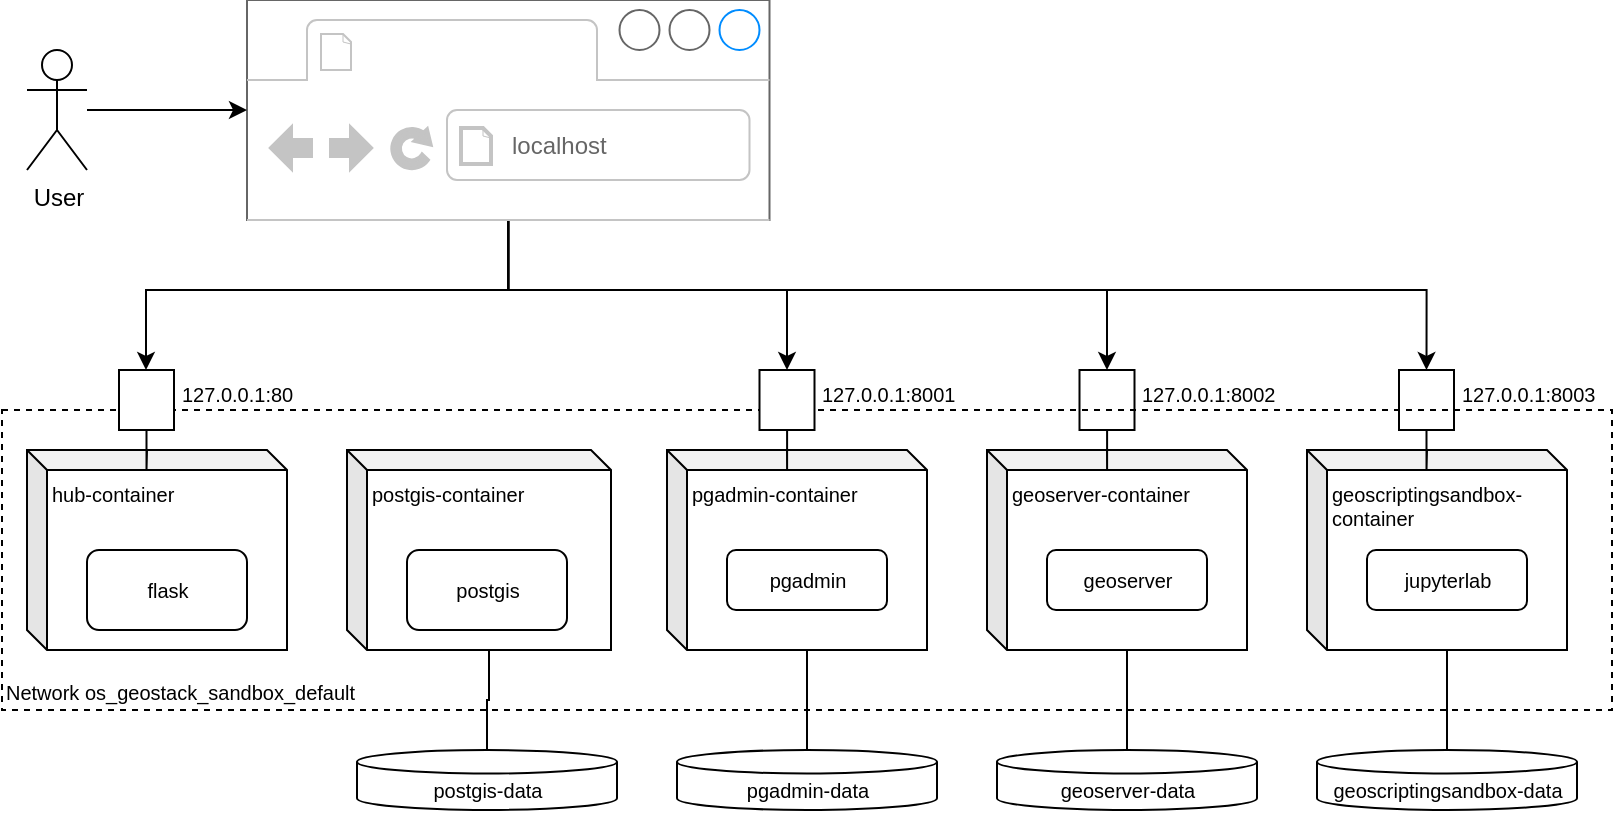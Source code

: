 <mxfile version="17.1.1" type="device"><diagram id="VYSHJCvByvjmSlqachhI" name="Page-1"><mxGraphModel dx="1298" dy="750" grid="1" gridSize="10" guides="1" tooltips="1" connect="1" arrows="1" fold="1" page="1" pageScale="1" pageWidth="1169" pageHeight="827" math="0" shadow="0"><root><mxCell id="0"/><mxCell id="1" parent="0"/><mxCell id="mdrCvq0ZYz5mqA8l1cCE-103" value="" style="group" vertex="1" connectable="0" parent="1"><mxGeometry x="40" y="40" width="805" height="405" as="geometry"/></mxCell><mxCell id="mdrCvq0ZYz5mqA8l1cCE-18" value="postgis-container" style="shape=cube;whiteSpace=wrap;boundedLbl=1;backgroundOutline=1;darkOpacity=0.05;darkOpacity2=0.1;size=10;align=left;html=1;verticalAlign=top;fontSize=10;" vertex="1" parent="mdrCvq0ZYz5mqA8l1cCE-103"><mxGeometry x="172.5" y="225" width="132" height="100" as="geometry"/></mxCell><mxCell id="mdrCvq0ZYz5mqA8l1cCE-19" value="pgadmin-container" style="shape=cube;whiteSpace=wrap;boundedLbl=1;backgroundOutline=1;darkOpacity=0.05;darkOpacity2=0.1;size=10;align=left;html=1;verticalAlign=top;fontSize=10;" vertex="1" parent="mdrCvq0ZYz5mqA8l1cCE-103"><mxGeometry x="332.5" y="225" width="130" height="100" as="geometry"/></mxCell><mxCell id="mdrCvq0ZYz5mqA8l1cCE-20" value="pgadmin" style="rounded=1;whiteSpace=wrap;html=1;fontSize=10;" vertex="1" parent="mdrCvq0ZYz5mqA8l1cCE-103"><mxGeometry x="362.5" y="275" width="80" height="30" as="geometry"/></mxCell><mxCell id="mdrCvq0ZYz5mqA8l1cCE-21" value="geoserver-container" style="shape=cube;whiteSpace=wrap;boundedLbl=1;backgroundOutline=1;darkOpacity=0.05;darkOpacity2=0.1;size=10;align=left;html=1;verticalAlign=top;fontSize=10;" vertex="1" parent="mdrCvq0ZYz5mqA8l1cCE-103"><mxGeometry x="492.5" y="225" width="130" height="100" as="geometry"/></mxCell><mxCell id="mdrCvq0ZYz5mqA8l1cCE-22" value="geoserver" style="rounded=1;whiteSpace=wrap;html=1;fontSize=10;" vertex="1" parent="mdrCvq0ZYz5mqA8l1cCE-103"><mxGeometry x="522.5" y="275" width="80" height="30" as="geometry"/></mxCell><mxCell id="mdrCvq0ZYz5mqA8l1cCE-23" value="postgis" style="rounded=1;whiteSpace=wrap;html=1;fontSize=10;" vertex="1" parent="mdrCvq0ZYz5mqA8l1cCE-103"><mxGeometry x="202.5" y="275" width="80" height="40" as="geometry"/></mxCell><mxCell id="mdrCvq0ZYz5mqA8l1cCE-24" value="geoscriptingsandbox-container" style="shape=cube;whiteSpace=wrap;boundedLbl=1;backgroundOutline=1;darkOpacity=0.05;darkOpacity2=0.1;size=10;align=left;html=1;verticalAlign=top;fontSize=10;" vertex="1" parent="mdrCvq0ZYz5mqA8l1cCE-103"><mxGeometry x="652.5" y="225" width="130" height="100" as="geometry"/></mxCell><mxCell id="mdrCvq0ZYz5mqA8l1cCE-25" value="jupyterlab" style="rounded=1;whiteSpace=wrap;html=1;fontSize=10;" vertex="1" parent="mdrCvq0ZYz5mqA8l1cCE-103"><mxGeometry x="682.5" y="275" width="80" height="30" as="geometry"/></mxCell><mxCell id="mdrCvq0ZYz5mqA8l1cCE-26" value="hub-container" style="shape=cube;whiteSpace=wrap;boundedLbl=1;backgroundOutline=1;darkOpacity=0.05;darkOpacity2=0.1;size=10;align=left;html=1;verticalAlign=top;fontSize=10;" vertex="1" parent="mdrCvq0ZYz5mqA8l1cCE-103"><mxGeometry x="12.5" y="225" width="130" height="100" as="geometry"/></mxCell><mxCell id="mdrCvq0ZYz5mqA8l1cCE-27" value="flask" style="rounded=1;whiteSpace=wrap;html=1;fontSize=10;" vertex="1" parent="mdrCvq0ZYz5mqA8l1cCE-103"><mxGeometry x="42.5" y="275" width="80" height="40" as="geometry"/></mxCell><mxCell id="mdrCvq0ZYz5mqA8l1cCE-73" style="edgeStyle=orthogonalEdgeStyle;rounded=0;orthogonalLoop=1;jettySize=auto;html=1;entryX=0;entryY=0;entryDx=70;entryDy=100;entryPerimeter=0;fontSize=10;startArrow=none;startFill=0;endArrow=none;endFill=0;" edge="1" parent="mdrCvq0ZYz5mqA8l1cCE-103" source="mdrCvq0ZYz5mqA8l1cCE-30" target="mdrCvq0ZYz5mqA8l1cCE-24"><mxGeometry relative="1" as="geometry"/></mxCell><mxCell id="mdrCvq0ZYz5mqA8l1cCE-30" value="geoscriptingsandbox-data" style="shape=cylinder3;whiteSpace=wrap;html=1;boundedLbl=1;backgroundOutline=1;size=5.882;fontSize=10;" vertex="1" parent="mdrCvq0ZYz5mqA8l1cCE-103"><mxGeometry x="657.5" y="375" width="130" height="30" as="geometry"/></mxCell><mxCell id="mdrCvq0ZYz5mqA8l1cCE-72" style="edgeStyle=orthogonalEdgeStyle;rounded=0;orthogonalLoop=1;jettySize=auto;html=1;entryX=0;entryY=0;entryDx=70;entryDy=100;entryPerimeter=0;fontSize=10;startArrow=none;startFill=0;endArrow=none;endFill=0;" edge="1" parent="mdrCvq0ZYz5mqA8l1cCE-103" source="mdrCvq0ZYz5mqA8l1cCE-31" target="mdrCvq0ZYz5mqA8l1cCE-21"><mxGeometry relative="1" as="geometry"/></mxCell><mxCell id="mdrCvq0ZYz5mqA8l1cCE-31" value="geoserver-data" style="shape=cylinder3;whiteSpace=wrap;html=1;boundedLbl=1;backgroundOutline=1;size=5.882;fontSize=10;" vertex="1" parent="mdrCvq0ZYz5mqA8l1cCE-103"><mxGeometry x="497.5" y="375" width="130" height="30" as="geometry"/></mxCell><mxCell id="mdrCvq0ZYz5mqA8l1cCE-71" style="edgeStyle=orthogonalEdgeStyle;rounded=0;orthogonalLoop=1;jettySize=auto;html=1;entryX=0;entryY=0;entryDx=70;entryDy=100;entryPerimeter=0;fontSize=10;startArrow=none;startFill=0;endArrow=none;endFill=0;" edge="1" parent="mdrCvq0ZYz5mqA8l1cCE-103" source="mdrCvq0ZYz5mqA8l1cCE-32" target="mdrCvq0ZYz5mqA8l1cCE-19"><mxGeometry relative="1" as="geometry"/></mxCell><mxCell id="mdrCvq0ZYz5mqA8l1cCE-32" value="pgadmin-data" style="shape=cylinder3;whiteSpace=wrap;html=1;boundedLbl=1;backgroundOutline=1;size=5.882;fontSize=10;" vertex="1" parent="mdrCvq0ZYz5mqA8l1cCE-103"><mxGeometry x="337.5" y="375" width="130" height="30" as="geometry"/></mxCell><mxCell id="mdrCvq0ZYz5mqA8l1cCE-70" style="edgeStyle=orthogonalEdgeStyle;rounded=0;orthogonalLoop=1;jettySize=auto;html=1;entryX=0;entryY=0;entryDx=71;entryDy=100;entryPerimeter=0;fontSize=10;startArrow=none;startFill=0;endArrow=none;endFill=0;" edge="1" parent="mdrCvq0ZYz5mqA8l1cCE-103" source="mdrCvq0ZYz5mqA8l1cCE-33" target="mdrCvq0ZYz5mqA8l1cCE-18"><mxGeometry relative="1" as="geometry"/></mxCell><mxCell id="mdrCvq0ZYz5mqA8l1cCE-33" value="postgis-data" style="shape=cylinder3;whiteSpace=wrap;html=1;boundedLbl=1;backgroundOutline=1;size=5.882;fontSize=10;" vertex="1" parent="mdrCvq0ZYz5mqA8l1cCE-103"><mxGeometry x="177.5" y="375" width="130" height="30" as="geometry"/></mxCell><mxCell id="mdrCvq0ZYz5mqA8l1cCE-66" style="edgeStyle=orthogonalEdgeStyle;rounded=0;orthogonalLoop=1;jettySize=auto;html=1;entryX=0;entryY=0;entryDx=60;entryDy=0;entryPerimeter=0;fontSize=10;startArrow=none;startFill=0;endArrow=none;endFill=0;" edge="1" parent="mdrCvq0ZYz5mqA8l1cCE-103" source="mdrCvq0ZYz5mqA8l1cCE-38" target="mdrCvq0ZYz5mqA8l1cCE-24"><mxGeometry relative="1" as="geometry"/></mxCell><mxCell id="mdrCvq0ZYz5mqA8l1cCE-38" value="127.0.0.1:8003" style="fontStyle=0;labelPosition=right;verticalLabelPosition=middle;align=left;verticalAlign=top;spacingLeft=2;fontSize=10;html=1;" vertex="1" parent="mdrCvq0ZYz5mqA8l1cCE-103"><mxGeometry x="698.5" y="185" width="27.5" height="30" as="geometry"/></mxCell><mxCell id="mdrCvq0ZYz5mqA8l1cCE-65" style="edgeStyle=orthogonalEdgeStyle;rounded=0;orthogonalLoop=1;jettySize=auto;html=1;entryX=0;entryY=0;entryDx=60;entryDy=0;entryPerimeter=0;fontSize=10;startArrow=none;startFill=0;endArrow=none;endFill=0;" edge="1" parent="mdrCvq0ZYz5mqA8l1cCE-103" source="mdrCvq0ZYz5mqA8l1cCE-51" target="mdrCvq0ZYz5mqA8l1cCE-21"><mxGeometry relative="1" as="geometry"/></mxCell><mxCell id="mdrCvq0ZYz5mqA8l1cCE-51" value="127.0.0.1:8002" style="fontStyle=0;labelPosition=right;verticalLabelPosition=middle;align=left;verticalAlign=top;spacingLeft=2;fontSize=10;html=1;" vertex="1" parent="mdrCvq0ZYz5mqA8l1cCE-103"><mxGeometry x="538.75" y="185" width="27.5" height="30" as="geometry"/></mxCell><mxCell id="mdrCvq0ZYz5mqA8l1cCE-54" value="Network os_geostack_sandbox_default" style="rounded=0;whiteSpace=wrap;html=1;fontSize=10;fillColor=none;dashed=1;align=left;verticalAlign=bottom;" vertex="1" parent="mdrCvq0ZYz5mqA8l1cCE-103"><mxGeometry y="205" width="805" height="150" as="geometry"/></mxCell><mxCell id="mdrCvq0ZYz5mqA8l1cCE-62" style="edgeStyle=orthogonalEdgeStyle;rounded=0;orthogonalLoop=1;jettySize=auto;html=1;entryX=0;entryY=0;entryDx=60;entryDy=0;entryPerimeter=0;fontSize=10;startArrow=none;startFill=0;endArrow=none;endFill=0;" edge="1" parent="mdrCvq0ZYz5mqA8l1cCE-103" source="mdrCvq0ZYz5mqA8l1cCE-52" target="mdrCvq0ZYz5mqA8l1cCE-19"><mxGeometry relative="1" as="geometry"/></mxCell><mxCell id="mdrCvq0ZYz5mqA8l1cCE-52" value="127.0.0.1:8001" style="fontStyle=0;labelPosition=right;verticalLabelPosition=middle;align=left;verticalAlign=top;spacingLeft=2;fontSize=10;html=1;" vertex="1" parent="mdrCvq0ZYz5mqA8l1cCE-103"><mxGeometry x="378.75" y="185" width="27.5" height="30" as="geometry"/></mxCell><mxCell id="mdrCvq0ZYz5mqA8l1cCE-68" style="edgeStyle=orthogonalEdgeStyle;rounded=0;orthogonalLoop=1;jettySize=auto;html=1;entryX=0;entryY=0;entryDx=60;entryDy=0;entryPerimeter=0;fontSize=10;startArrow=none;startFill=0;endArrow=none;endFill=0;" edge="1" parent="mdrCvq0ZYz5mqA8l1cCE-103" source="mdrCvq0ZYz5mqA8l1cCE-67" target="mdrCvq0ZYz5mqA8l1cCE-26"><mxGeometry relative="1" as="geometry"/></mxCell><mxCell id="mdrCvq0ZYz5mqA8l1cCE-67" value="127.0.0.1:80" style="fontStyle=0;labelPosition=right;verticalLabelPosition=middle;align=left;verticalAlign=top;spacingLeft=2;fontSize=10;html=1;" vertex="1" parent="mdrCvq0ZYz5mqA8l1cCE-103"><mxGeometry x="58.5" y="185" width="27.5" height="30" as="geometry"/></mxCell><mxCell id="mdrCvq0ZYz5mqA8l1cCE-95" style="edgeStyle=orthogonalEdgeStyle;rounded=0;orthogonalLoop=1;jettySize=auto;html=1;entryX=0.5;entryY=0;entryDx=0;entryDy=0;fontSize=12;startArrow=none;startFill=0;endArrow=classic;endFill=1;" edge="1" parent="mdrCvq0ZYz5mqA8l1cCE-103" source="mdrCvq0ZYz5mqA8l1cCE-83" target="mdrCvq0ZYz5mqA8l1cCE-52"><mxGeometry relative="1" as="geometry"><Array as="points"><mxPoint x="253" y="145"/><mxPoint x="393" y="145"/></Array></mxGeometry></mxCell><mxCell id="mdrCvq0ZYz5mqA8l1cCE-97" style="edgeStyle=orthogonalEdgeStyle;rounded=0;orthogonalLoop=1;jettySize=auto;html=1;fontSize=12;startArrow=none;startFill=0;endArrow=classic;endFill=1;" edge="1" parent="mdrCvq0ZYz5mqA8l1cCE-103" source="mdrCvq0ZYz5mqA8l1cCE-83" target="mdrCvq0ZYz5mqA8l1cCE-67"><mxGeometry relative="1" as="geometry"><Array as="points"><mxPoint x="253" y="145"/><mxPoint x="72" y="145"/></Array></mxGeometry></mxCell><mxCell id="mdrCvq0ZYz5mqA8l1cCE-98" style="edgeStyle=orthogonalEdgeStyle;rounded=0;orthogonalLoop=1;jettySize=auto;html=1;entryX=0.5;entryY=0;entryDx=0;entryDy=0;fontSize=12;startArrow=none;startFill=0;endArrow=classic;endFill=1;" edge="1" parent="mdrCvq0ZYz5mqA8l1cCE-103" source="mdrCvq0ZYz5mqA8l1cCE-83" target="mdrCvq0ZYz5mqA8l1cCE-51"><mxGeometry relative="1" as="geometry"><Array as="points"><mxPoint x="253" y="145"/><mxPoint x="553" y="145"/></Array></mxGeometry></mxCell><mxCell id="mdrCvq0ZYz5mqA8l1cCE-99" style="edgeStyle=orthogonalEdgeStyle;rounded=0;orthogonalLoop=1;jettySize=auto;html=1;entryX=0.5;entryY=0;entryDx=0;entryDy=0;fontSize=12;startArrow=none;startFill=0;endArrow=classic;endFill=1;" edge="1" parent="mdrCvq0ZYz5mqA8l1cCE-103" source="mdrCvq0ZYz5mqA8l1cCE-83" target="mdrCvq0ZYz5mqA8l1cCE-38"><mxGeometry relative="1" as="geometry"><Array as="points"><mxPoint x="253" y="145"/><mxPoint x="712" y="145"/></Array></mxGeometry></mxCell><mxCell id="mdrCvq0ZYz5mqA8l1cCE-83" value="" style="strokeWidth=1;shadow=0;dashed=0;align=center;html=1;shape=mxgraph.mockup.containers.browserWindow;rSize=0;strokeColor=none;strokeColor2=#008cff;strokeColor3=#c4c4c4;mainText=,;recursiveResize=0;labelBackgroundColor=none;fontSize=10;fillColor=none;" vertex="1" parent="mdrCvq0ZYz5mqA8l1cCE-103"><mxGeometry x="122.5" width="261.25" height="110" as="geometry"/></mxCell><mxCell id="mdrCvq0ZYz5mqA8l1cCE-85" value="&lt;font style=&quot;font-size: 12px;&quot;&gt;localhost&lt;/font&gt;" style="strokeWidth=1;shadow=0;dashed=0;align=center;html=1;shape=mxgraph.mockup.containers.anchor;rSize=0;fontSize=12;fontColor=#666666;align=left;labelBackgroundColor=none;fillColor=none;" vertex="1" parent="mdrCvq0ZYz5mqA8l1cCE-83"><mxGeometry x="130" y="60" width="80" height="26" as="geometry"/></mxCell><mxCell id="mdrCvq0ZYz5mqA8l1cCE-94" value="" style="edgeStyle=orthogonalEdgeStyle;rounded=0;orthogonalLoop=1;jettySize=auto;html=1;fontSize=12;startArrow=none;startFill=0;endArrow=classic;endFill=1;" edge="1" parent="mdrCvq0ZYz5mqA8l1cCE-103" source="mdrCvq0ZYz5mqA8l1cCE-92" target="mdrCvq0ZYz5mqA8l1cCE-83"><mxGeometry relative="1" as="geometry"/></mxCell><mxCell id="mdrCvq0ZYz5mqA8l1cCE-92" value="User" style="shape=umlActor;verticalLabelPosition=bottom;verticalAlign=top;html=1;outlineConnect=0;labelBackgroundColor=none;fontSize=12;fillColor=none;" vertex="1" parent="mdrCvq0ZYz5mqA8l1cCE-103"><mxGeometry x="12.5" y="25" width="30" height="60" as="geometry"/></mxCell></root></mxGraphModel></diagram></mxfile>